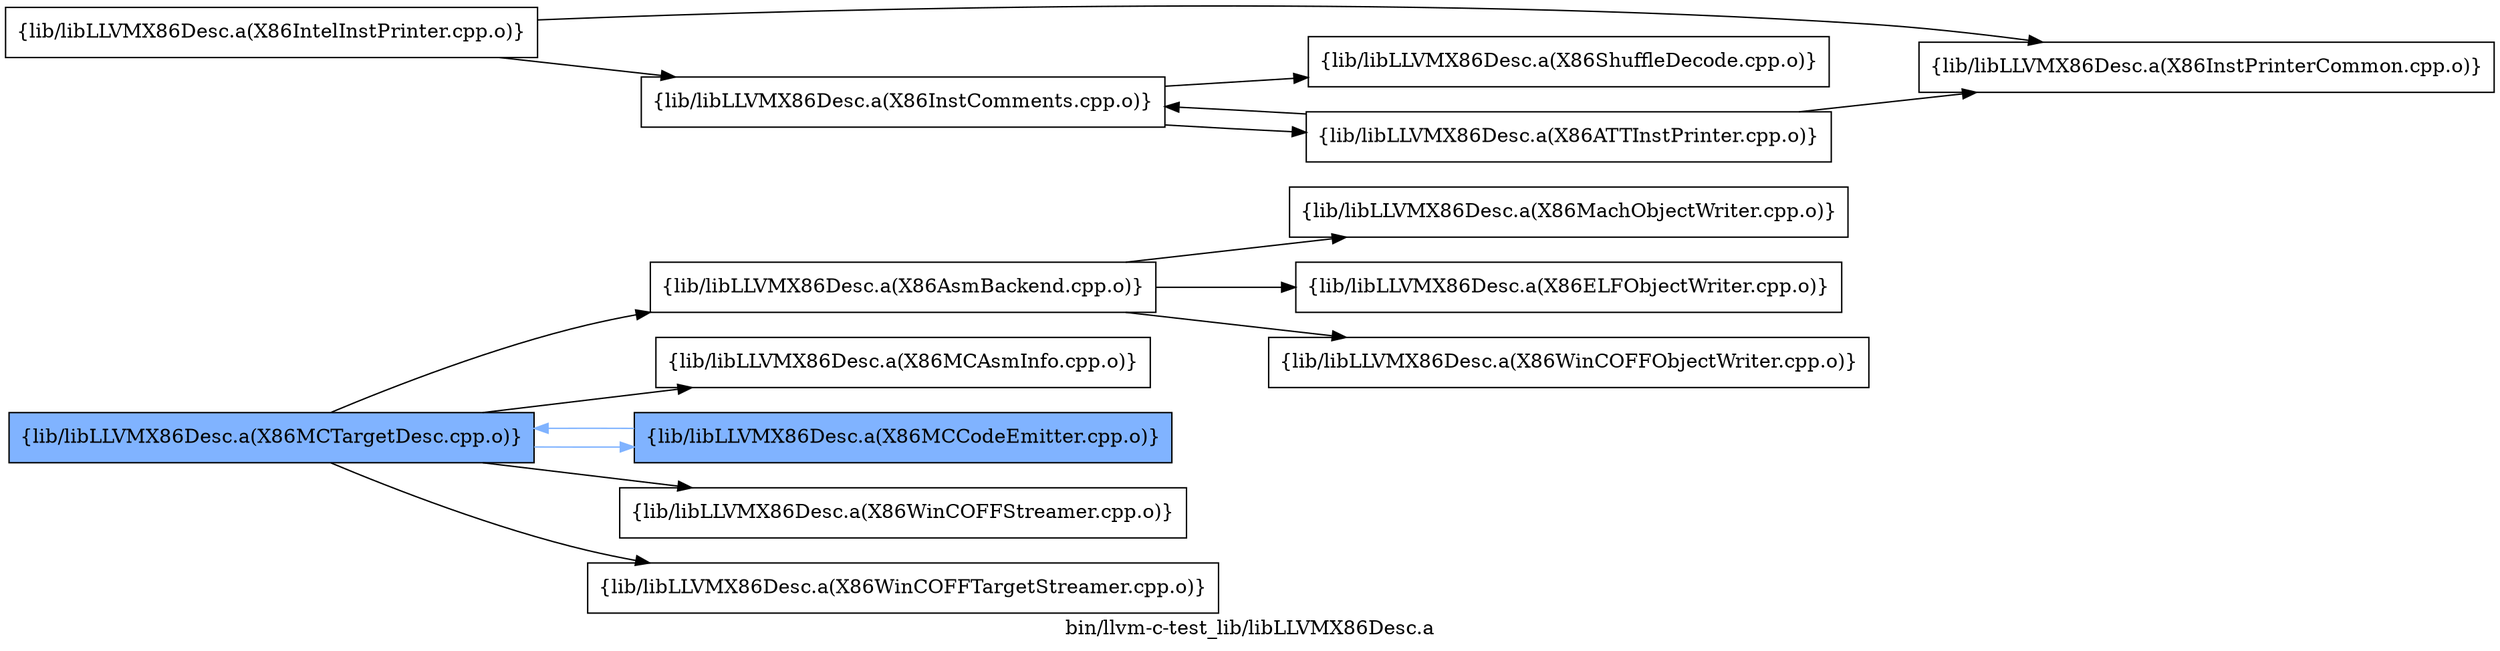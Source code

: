digraph "bin/llvm-c-test_lib/libLLVMX86Desc.a" {
	label="bin/llvm-c-test_lib/libLLVMX86Desc.a";
	rankdir=LR;
	{ rank=same; Node0x5613f5813c68;  }
	{ rank=same; Node0x5613f58112d8; Node0x5613f5812458; Node0x5613f5810428; Node0x5613f580eb78; Node0x5613f580f2f8;  }

	Node0x5613f5813c68 [shape=record,shape=box,group=1,style=filled,fillcolor="0.600000 0.5 1",label="{lib/libLLVMX86Desc.a(X86MCTargetDesc.cpp.o)}"];
	Node0x5613f5813c68 -> Node0x5613f58112d8;
	Node0x5613f5813c68 -> Node0x5613f5812458;
	Node0x5613f5813c68 -> Node0x5613f5810428[color="0.600000 0.5 1"];
	Node0x5613f5813c68 -> Node0x5613f580eb78;
	Node0x5613f5813c68 -> Node0x5613f580f2f8;
	Node0x5613f5817f48 [shape=record,shape=box,group=0,label="{lib/libLLVMX86Desc.a(X86ShuffleDecode.cpp.o)}"];
	Node0x5613f58112d8 [shape=record,shape=box,group=0,label="{lib/libLLVMX86Desc.a(X86AsmBackend.cpp.o)}"];
	Node0x5613f58112d8 -> Node0x5613f5810158;
	Node0x5613f58112d8 -> Node0x5613f58107e8;
	Node0x5613f58112d8 -> Node0x5613f580f208;
	Node0x5613f5812458 [shape=record,shape=box,group=0,label="{lib/libLLVMX86Desc.a(X86MCAsmInfo.cpp.o)}"];
	Node0x5613f5810428 [shape=record,shape=box,group=1,style=filled,fillcolor="0.600000 0.5 1",label="{lib/libLLVMX86Desc.a(X86MCCodeEmitter.cpp.o)}"];
	Node0x5613f5810428 -> Node0x5613f5813c68[color="0.600000 0.5 1"];
	Node0x5613f580eb78 [shape=record,shape=box,group=0,label="{lib/libLLVMX86Desc.a(X86WinCOFFStreamer.cpp.o)}"];
	Node0x5613f580f2f8 [shape=record,shape=box,group=0,label="{lib/libLLVMX86Desc.a(X86WinCOFFTargetStreamer.cpp.o)}"];
	Node0x5613f5814ac8 [shape=record,shape=box,group=0,label="{lib/libLLVMX86Desc.a(X86IntelInstPrinter.cpp.o)}"];
	Node0x5613f5814ac8 -> Node0x5613f58124a8;
	Node0x5613f5814ac8 -> Node0x5613f5813588;
	Node0x5613f58124a8 [shape=record,shape=box,group=0,label="{lib/libLLVMX86Desc.a(X86InstPrinterCommon.cpp.o)}"];
	Node0x5613f5813588 [shape=record,shape=box,group=0,label="{lib/libLLVMX86Desc.a(X86InstComments.cpp.o)}"];
	Node0x5613f5813588 -> Node0x5613f5817f48;
	Node0x5613f5813588 -> Node0x5613f5813358;
	Node0x5613f5813358 [shape=record,shape=box,group=0,label="{lib/libLLVMX86Desc.a(X86ATTInstPrinter.cpp.o)}"];
	Node0x5613f5813358 -> Node0x5613f58124a8;
	Node0x5613f5813358 -> Node0x5613f5813588;
	Node0x5613f5810158 [shape=record,shape=box,group=0,label="{lib/libLLVMX86Desc.a(X86MachObjectWriter.cpp.o)}"];
	Node0x5613f58107e8 [shape=record,shape=box,group=0,label="{lib/libLLVMX86Desc.a(X86ELFObjectWriter.cpp.o)}"];
	Node0x5613f580f208 [shape=record,shape=box,group=0,label="{lib/libLLVMX86Desc.a(X86WinCOFFObjectWriter.cpp.o)}"];
}
